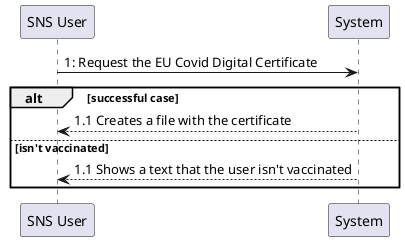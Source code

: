 @startuml
'https://plantuml.com/sequence-diagram



"SNS User" -> System: 1: Request the EU Covid Digital Certificate
alt successful case
System --> "SNS User": 1.1 Creates a file with the certificate
else isn't vaccinated
System --> "SNS User": 1.1 Shows a text that the user isn't vaccinated

end


@enduml